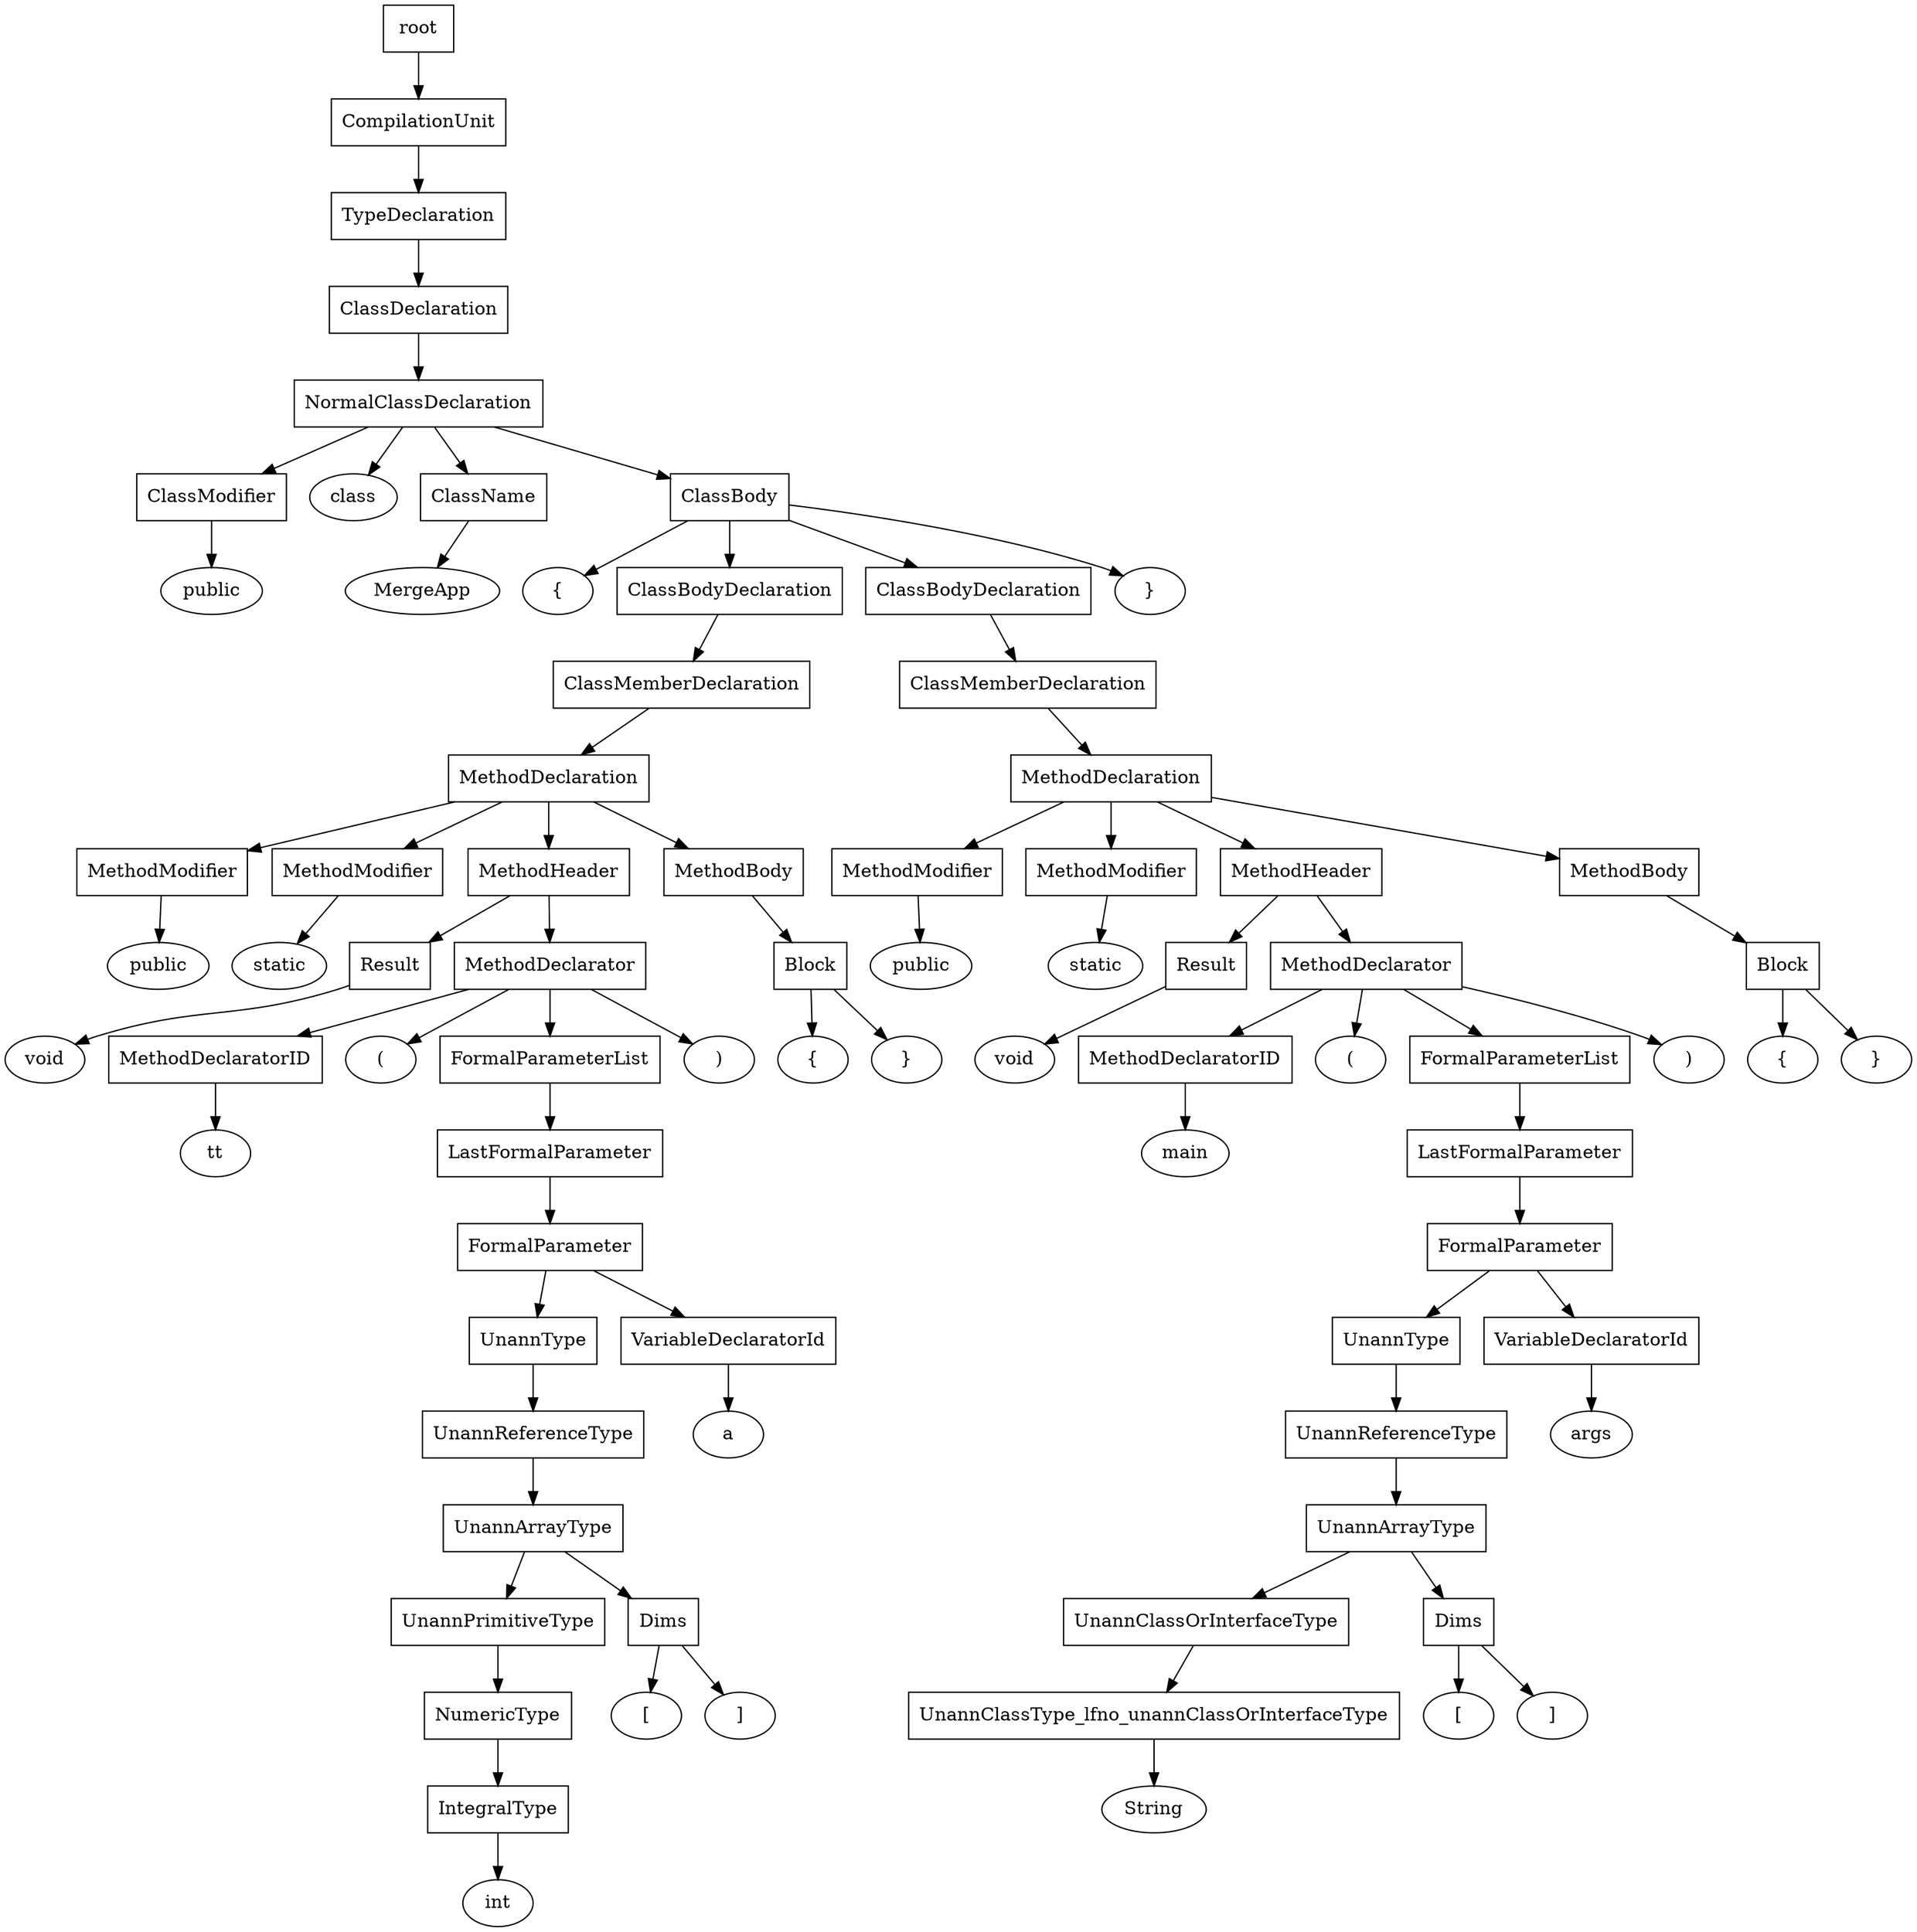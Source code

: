 digraph G {
	splines="TRUE";
	n_0 [label="root", shape="rectangle"]
	n_0 -> n_1
	n_1 [label="CompilationUnit", shape="rectangle"]
	n_1 -> n_2
	n_2 [label="TypeDeclaration", shape="rectangle"]
	n_2 -> n_3
	n_3 [label="ClassDeclaration", shape="rectangle"]
	n_3 -> n_4
	n_4 [label="NormalClassDeclaration", shape="rectangle"]
	n_4 -> n_5
	n_5 [label="ClassModifier", shape="rectangle"]
	n_5 -> n_9
	n_9 [label="public", shape="ellipse"]
	n_4 -> n_6
	n_6 [label="class", shape="ellipse"]
	n_4 -> n_7
	n_7 [label="ClassName", shape="rectangle"]
	n_7 -> n_10
	n_10 [label="MergeApp", shape="ellipse"]
	n_4 -> n_8
	n_8 [label="ClassBody", shape="rectangle"]
	n_8 -> n_11
	n_11 [label="{", shape="ellipse"]
	n_8 -> n_12
	n_12 [label="ClassBodyDeclaration", shape="rectangle"]
	n_12 -> n_15
	n_15 [label="ClassMemberDeclaration", shape="rectangle"]
	n_15 -> n_17
	n_17 [label="MethodDeclaration", shape="rectangle"]
	n_17 -> n_19
	n_19 [label="MethodModifier", shape="rectangle"]
	n_19 -> n_27
	n_27 [label="public", shape="ellipse"]
	n_17 -> n_20
	n_20 [label="MethodModifier", shape="rectangle"]
	n_20 -> n_28
	n_28 [label="static", shape="ellipse"]
	n_17 -> n_21
	n_21 [label="MethodHeader", shape="rectangle"]
	n_21 -> n_29
	n_29 [label="Result", shape="rectangle"]
	n_29 -> n_37
	n_37 [label="void", shape="ellipse"]
	n_21 -> n_30
	n_30 [label="MethodDeclarator", shape="rectangle"]
	n_30 -> n_38
	n_38 [label="MethodDeclaratorID", shape="rectangle"]
	n_38 -> n_51
	n_51 [label="tt", shape="ellipse"]
	n_30 -> n_39
	n_39 [label="(", shape="ellipse"]
	n_30 -> n_40
	n_40 [label="FormalParameterList", shape="rectangle"]
	n_40 -> n_52
	n_52 [label="LastFormalParameter", shape="rectangle"]
	n_52 -> n_55
	n_55 [label="FormalParameter", shape="rectangle"]
	n_55 -> n_57
	n_57 [label="UnannType", shape="rectangle"]
	n_57 -> n_61
	n_61 [label="UnannReferenceType", shape="rectangle"]
	n_61 -> n_65
	n_65 [label="UnannArrayType", shape="rectangle"]
	n_65 -> n_67
	n_67 [label="UnannPrimitiveType", shape="rectangle"]
	n_67 -> n_71
	n_71 [label="NumericType", shape="rectangle"]
	n_71 -> n_77
	n_77 [label="IntegralType", shape="rectangle"]
	n_77 -> n_79
	n_79 [label="int", shape="ellipse"]
	n_65 -> n_68
	n_68 [label="Dims", shape="rectangle"]
	n_68 -> n_72
	n_72 [label="[", shape="ellipse"]
	n_68 -> n_73
	n_73 [label="]", shape="ellipse"]
	n_55 -> n_58
	n_58 [label="VariableDeclaratorId", shape="rectangle"]
	n_58 -> n_62
	n_62 [label="a", shape="ellipse"]
	n_30 -> n_41
	n_41 [label=")", shape="ellipse"]
	n_17 -> n_22
	n_22 [label="MethodBody", shape="rectangle"]
	n_22 -> n_31
	n_31 [label="Block", shape="rectangle"]
	n_31 -> n_42
	n_42 [label="{", shape="ellipse"]
	n_31 -> n_43
	n_43 [label="}", shape="ellipse"]
	n_8 -> n_13
	n_13 [label="ClassBodyDeclaration", shape="rectangle"]
	n_13 -> n_16
	n_16 [label="ClassMemberDeclaration", shape="rectangle"]
	n_16 -> n_18
	n_18 [label="MethodDeclaration", shape="rectangle"]
	n_18 -> n_23
	n_23 [label="MethodModifier", shape="rectangle"]
	n_23 -> n_32
	n_32 [label="public", shape="ellipse"]
	n_18 -> n_24
	n_24 [label="MethodModifier", shape="rectangle"]
	n_24 -> n_33
	n_33 [label="static", shape="ellipse"]
	n_18 -> n_25
	n_25 [label="MethodHeader", shape="rectangle"]
	n_25 -> n_34
	n_34 [label="Result", shape="rectangle"]
	n_34 -> n_44
	n_44 [label="void", shape="ellipse"]
	n_25 -> n_35
	n_35 [label="MethodDeclarator", shape="rectangle"]
	n_35 -> n_45
	n_45 [label="MethodDeclaratorID", shape="rectangle"]
	n_45 -> n_53
	n_53 [label="main", shape="ellipse"]
	n_35 -> n_46
	n_46 [label="(", shape="ellipse"]
	n_35 -> n_47
	n_47 [label="FormalParameterList", shape="rectangle"]
	n_47 -> n_54
	n_54 [label="LastFormalParameter", shape="rectangle"]
	n_54 -> n_56
	n_56 [label="FormalParameter", shape="rectangle"]
	n_56 -> n_59
	n_59 [label="UnannType", shape="rectangle"]
	n_59 -> n_63
	n_63 [label="UnannReferenceType", shape="rectangle"]
	n_63 -> n_66
	n_66 [label="UnannArrayType", shape="rectangle"]
	n_66 -> n_69
	n_69 [label="UnannClassOrInterfaceType", shape="rectangle"]
	n_69 -> n_74
	n_74 [label="UnannClassType_lfno_unannClassOrInterfaceType", shape="rectangle"]
	n_74 -> n_78
	n_78 [label="String", shape="ellipse"]
	n_66 -> n_70
	n_70 [label="Dims", shape="rectangle"]
	n_70 -> n_75
	n_75 [label="[", shape="ellipse"]
	n_70 -> n_76
	n_76 [label="]", shape="ellipse"]
	n_56 -> n_60
	n_60 [label="VariableDeclaratorId", shape="rectangle"]
	n_60 -> n_64
	n_64 [label="args", shape="ellipse"]
	n_35 -> n_48
	n_48 [label=")", shape="ellipse"]
	n_18 -> n_26
	n_26 [label="MethodBody", shape="rectangle"]
	n_26 -> n_36
	n_36 [label="Block", shape="rectangle"]
	n_36 -> n_49
	n_49 [label="{", shape="ellipse"]
	n_36 -> n_50
	n_50 [label="}", shape="ellipse"]
	n_8 -> n_14
	n_14 [label="}", shape="ellipse"]
}